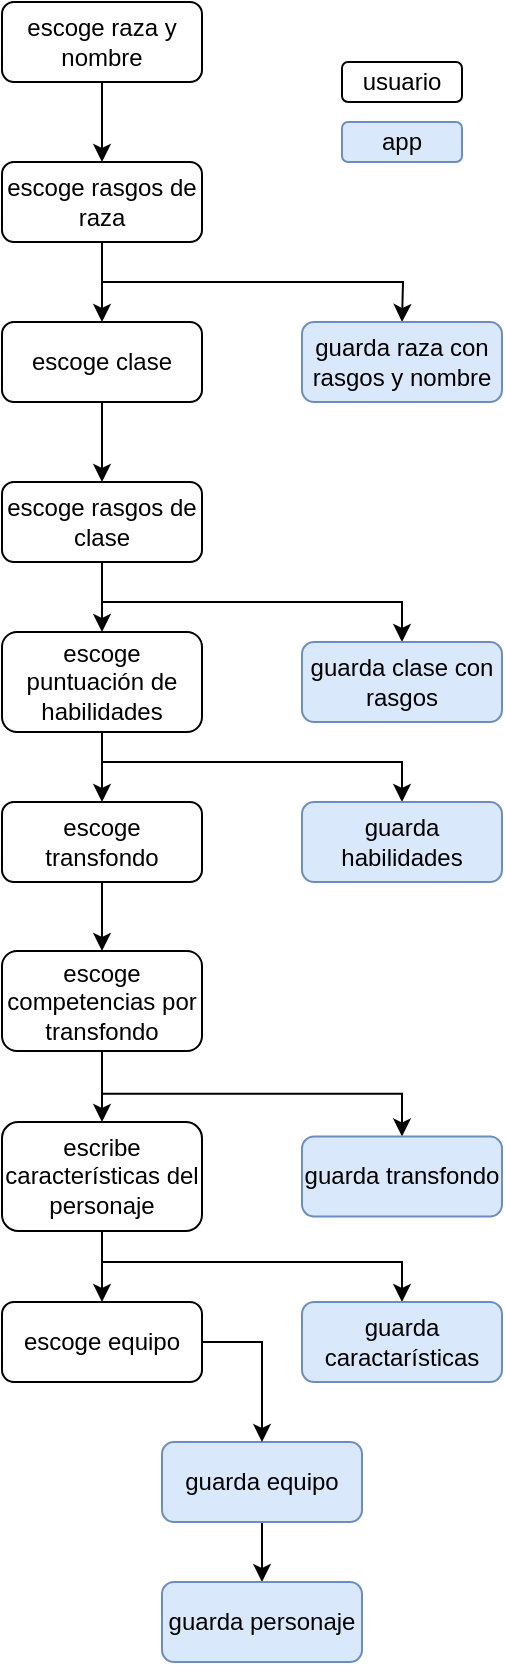 <mxfile version="15.8.6" type="device"><diagram id="lREapA-rX2uDA-Iu-u3x" name="Page-1"><mxGraphModel dx="782" dy="492" grid="1" gridSize="10" guides="1" tooltips="1" connect="1" arrows="1" fold="1" page="1" pageScale="1" pageWidth="827" pageHeight="1169" math="0" shadow="0"><root><mxCell id="0"/><mxCell id="1" parent="0"/><mxCell id="Yku33VrRpShDC4Z0Qan8-8" style="edgeStyle=orthogonalEdgeStyle;rounded=0;orthogonalLoop=1;jettySize=auto;html=1;exitX=0.5;exitY=1;exitDx=0;exitDy=0;" parent="1" source="Yku33VrRpShDC4Z0Qan8-1" target="Yku33VrRpShDC4Z0Qan8-3" edge="1"><mxGeometry relative="1" as="geometry"/></mxCell><mxCell id="Yku33VrRpShDC4Z0Qan8-1" value="escoge raza y nombre" style="rounded=1;whiteSpace=wrap;html=1;" parent="1" vertex="1"><mxGeometry x="300" y="60" width="100" height="40" as="geometry"/></mxCell><mxCell id="Yku33VrRpShDC4Z0Qan8-9" style="edgeStyle=orthogonalEdgeStyle;rounded=0;orthogonalLoop=1;jettySize=auto;html=1;exitX=0.5;exitY=1;exitDx=0;exitDy=0;entryX=0.5;entryY=0;entryDx=0;entryDy=0;" parent="1" source="Yku33VrRpShDC4Z0Qan8-3" target="Yku33VrRpShDC4Z0Qan8-5" edge="1"><mxGeometry relative="1" as="geometry"/></mxCell><mxCell id="Yku33VrRpShDC4Z0Qan8-10" style="edgeStyle=orthogonalEdgeStyle;rounded=0;orthogonalLoop=1;jettySize=auto;html=1;exitX=0.5;exitY=1;exitDx=0;exitDy=0;" parent="1" source="Yku33VrRpShDC4Z0Qan8-3" edge="1"><mxGeometry relative="1" as="geometry"><mxPoint x="500" y="220" as="targetPoint"/></mxGeometry></mxCell><mxCell id="Yku33VrRpShDC4Z0Qan8-3" value="escoge rasgos de raza" style="rounded=1;whiteSpace=wrap;html=1;" parent="1" vertex="1"><mxGeometry x="300" y="140" width="100" height="40" as="geometry"/></mxCell><mxCell id="Yku33VrRpShDC4Z0Qan8-12" value="" style="edgeStyle=orthogonalEdgeStyle;rounded=0;orthogonalLoop=1;jettySize=auto;html=1;" parent="1" source="Yku33VrRpShDC4Z0Qan8-5" target="Yku33VrRpShDC4Z0Qan8-6" edge="1"><mxGeometry relative="1" as="geometry"/></mxCell><mxCell id="Yku33VrRpShDC4Z0Qan8-5" value="escoge clase" style="rounded=1;whiteSpace=wrap;html=1;" parent="1" vertex="1"><mxGeometry x="300" y="220" width="100" height="40" as="geometry"/></mxCell><mxCell id="Yku33VrRpShDC4Z0Qan8-13" value="" style="edgeStyle=orthogonalEdgeStyle;rounded=0;orthogonalLoop=1;jettySize=auto;html=1;" parent="1" source="Yku33VrRpShDC4Z0Qan8-6" target="Yku33VrRpShDC4Z0Qan8-7" edge="1"><mxGeometry relative="1" as="geometry"/></mxCell><mxCell id="Yku33VrRpShDC4Z0Qan8-15" style="edgeStyle=orthogonalEdgeStyle;rounded=0;orthogonalLoop=1;jettySize=auto;html=1;exitX=0.5;exitY=1;exitDx=0;exitDy=0;entryX=0.5;entryY=0;entryDx=0;entryDy=0;" parent="1" source="Yku33VrRpShDC4Z0Qan8-6" target="Yku33VrRpShDC4Z0Qan8-14" edge="1"><mxGeometry relative="1" as="geometry"/></mxCell><mxCell id="Yku33VrRpShDC4Z0Qan8-6" value="escoge rasgos de clase" style="rounded=1;whiteSpace=wrap;html=1;" parent="1" vertex="1"><mxGeometry x="300" y="300" width="100" height="40" as="geometry"/></mxCell><mxCell id="Yku33VrRpShDC4Z0Qan8-17" value="" style="edgeStyle=orthogonalEdgeStyle;rounded=0;orthogonalLoop=1;jettySize=auto;html=1;" parent="1" source="Yku33VrRpShDC4Z0Qan8-7" edge="1"><mxGeometry relative="1" as="geometry"><mxPoint x="350" y="460" as="targetPoint"/></mxGeometry></mxCell><mxCell id="Yku33VrRpShDC4Z0Qan8-23" style="edgeStyle=orthogonalEdgeStyle;rounded=0;orthogonalLoop=1;jettySize=auto;html=1;exitX=0.5;exitY=1;exitDx=0;exitDy=0;entryX=0.5;entryY=0;entryDx=0;entryDy=0;" parent="1" source="Yku33VrRpShDC4Z0Qan8-7" target="Yku33VrRpShDC4Z0Qan8-22" edge="1"><mxGeometry relative="1" as="geometry"><Array as="points"><mxPoint x="350" y="440"/><mxPoint x="500" y="440"/></Array></mxGeometry></mxCell><mxCell id="Yku33VrRpShDC4Z0Qan8-7" value="escoge puntuación de habilidades" style="rounded=1;whiteSpace=wrap;html=1;" parent="1" vertex="1"><mxGeometry x="300" y="375" width="100" height="50" as="geometry"/></mxCell><mxCell id="Yku33VrRpShDC4Z0Qan8-11" value="guarda raza con rasgos y nombre" style="rounded=1;whiteSpace=wrap;html=1;fillColor=#dae8fc;strokeColor=#6c8ebf;" parent="1" vertex="1"><mxGeometry x="450" y="220" width="100" height="40" as="geometry"/></mxCell><mxCell id="Yku33VrRpShDC4Z0Qan8-14" value="guarda clase con rasgos" style="rounded=1;whiteSpace=wrap;html=1;fillColor=#dae8fc;strokeColor=#6c8ebf;" parent="1" vertex="1"><mxGeometry x="450" y="380" width="100" height="40" as="geometry"/></mxCell><mxCell id="Yku33VrRpShDC4Z0Qan8-22" value="guarda habilidades" style="rounded=1;whiteSpace=wrap;html=1;fillColor=#dae8fc;strokeColor=#6c8ebf;" parent="1" vertex="1"><mxGeometry x="450" y="460" width="100" height="40" as="geometry"/></mxCell><mxCell id="Yku33VrRpShDC4Z0Qan8-33" value="" style="edgeStyle=orthogonalEdgeStyle;rounded=0;orthogonalLoop=1;jettySize=auto;html=1;" parent="1" source="Yku33VrRpShDC4Z0Qan8-27" target="Yku33VrRpShDC4Z0Qan8-32" edge="1"><mxGeometry relative="1" as="geometry"/></mxCell><mxCell id="Yku33VrRpShDC4Z0Qan8-27" value="guarda equipo" style="rounded=1;whiteSpace=wrap;html=1;fillColor=#dae8fc;strokeColor=#6c8ebf;" parent="1" vertex="1"><mxGeometry x="380" y="780" width="100" height="40" as="geometry"/></mxCell><mxCell id="Yku33VrRpShDC4Z0Qan8-32" value="guarda personaje" style="rounded=1;whiteSpace=wrap;html=1;fillColor=#dae8fc;strokeColor=#6c8ebf;" parent="1" vertex="1"><mxGeometry x="380" y="850" width="100" height="40" as="geometry"/></mxCell><mxCell id="cDbjL7ZV0ZacfViA-OOk-2" value="app" style="rounded=1;whiteSpace=wrap;html=1;fillColor=#dae8fc;strokeColor=#6c8ebf;" parent="1" vertex="1"><mxGeometry x="470" y="120" width="60" height="20" as="geometry"/></mxCell><mxCell id="cDbjL7ZV0ZacfViA-OOk-3" value="usuario" style="rounded=1;whiteSpace=wrap;html=1;" parent="1" vertex="1"><mxGeometry x="470" y="90" width="60" height="20" as="geometry"/></mxCell><mxCell id="cDbjL7ZV0ZacfViA-OOk-6" style="edgeStyle=orthogonalEdgeStyle;rounded=0;orthogonalLoop=1;jettySize=auto;html=1;exitX=0.5;exitY=1;exitDx=0;exitDy=0;" parent="1" source="cDbjL7ZV0ZacfViA-OOk-4" target="cDbjL7ZV0ZacfViA-OOk-5" edge="1"><mxGeometry relative="1" as="geometry"/></mxCell><mxCell id="cDbjL7ZV0ZacfViA-OOk-4" value="escoge transfondo" style="rounded=1;whiteSpace=wrap;html=1;" parent="1" vertex="1"><mxGeometry x="300" y="460" width="100" height="40" as="geometry"/></mxCell><mxCell id="cDbjL7ZV0ZacfViA-OOk-8" style="edgeStyle=orthogonalEdgeStyle;rounded=0;orthogonalLoop=1;jettySize=auto;html=1;exitX=0.5;exitY=1;exitDx=0;exitDy=0;entryX=0.5;entryY=0;entryDx=0;entryDy=0;" parent="1" source="cDbjL7ZV0ZacfViA-OOk-5" target="cDbjL7ZV0ZacfViA-OOk-7" edge="1"><mxGeometry relative="1" as="geometry"/></mxCell><mxCell id="cDbjL7ZV0ZacfViA-OOk-12" style="edgeStyle=orthogonalEdgeStyle;rounded=0;orthogonalLoop=1;jettySize=auto;html=1;exitX=0.5;exitY=1;exitDx=0;exitDy=0;entryX=0.5;entryY=0;entryDx=0;entryDy=0;" parent="1" source="cDbjL7ZV0ZacfViA-OOk-5" target="cDbjL7ZV0ZacfViA-OOk-10" edge="1"><mxGeometry relative="1" as="geometry"/></mxCell><mxCell id="cDbjL7ZV0ZacfViA-OOk-5" value="escoge competencias por transfondo" style="rounded=1;whiteSpace=wrap;html=1;" parent="1" vertex="1"><mxGeometry x="300" y="534.5" width="100" height="50" as="geometry"/></mxCell><mxCell id="cDbjL7ZV0ZacfViA-OOk-13" style="edgeStyle=orthogonalEdgeStyle;rounded=0;orthogonalLoop=1;jettySize=auto;html=1;exitX=0.5;exitY=1;exitDx=0;exitDy=0;" parent="1" source="cDbjL7ZV0ZacfViA-OOk-7" target="cDbjL7ZV0ZacfViA-OOk-11" edge="1"><mxGeometry relative="1" as="geometry"><Array as="points"><mxPoint x="350" y="690"/><mxPoint x="500" y="690"/></Array></mxGeometry></mxCell><mxCell id="cDbjL7ZV0ZacfViA-OOk-14" style="edgeStyle=orthogonalEdgeStyle;rounded=0;orthogonalLoop=1;jettySize=auto;html=1;exitX=0.5;exitY=1;exitDx=0;exitDy=0;entryX=0.5;entryY=0;entryDx=0;entryDy=0;" parent="1" source="cDbjL7ZV0ZacfViA-OOk-7" target="cDbjL7ZV0ZacfViA-OOk-9" edge="1"><mxGeometry relative="1" as="geometry"/></mxCell><mxCell id="cDbjL7ZV0ZacfViA-OOk-7" value="escribe características del personaje" style="rounded=1;whiteSpace=wrap;html=1;" parent="1" vertex="1"><mxGeometry x="300" y="620" width="100" height="54.5" as="geometry"/></mxCell><mxCell id="cDbjL7ZV0ZacfViA-OOk-15" style="edgeStyle=orthogonalEdgeStyle;rounded=0;orthogonalLoop=1;jettySize=auto;html=1;exitX=1;exitY=0.5;exitDx=0;exitDy=0;entryX=0.5;entryY=0;entryDx=0;entryDy=0;" parent="1" source="cDbjL7ZV0ZacfViA-OOk-9" target="Yku33VrRpShDC4Z0Qan8-27" edge="1"><mxGeometry relative="1" as="geometry"/></mxCell><mxCell id="cDbjL7ZV0ZacfViA-OOk-9" value="escoge equipo" style="rounded=1;whiteSpace=wrap;html=1;" parent="1" vertex="1"><mxGeometry x="300" y="710" width="100" height="40" as="geometry"/></mxCell><mxCell id="cDbjL7ZV0ZacfViA-OOk-10" value="guarda transfondo" style="rounded=1;whiteSpace=wrap;html=1;fillColor=#dae8fc;strokeColor=#6c8ebf;" parent="1" vertex="1"><mxGeometry x="450" y="627.25" width="100" height="40" as="geometry"/></mxCell><mxCell id="cDbjL7ZV0ZacfViA-OOk-11" value="guarda caractarísticas" style="rounded=1;whiteSpace=wrap;html=1;fillColor=#dae8fc;strokeColor=#6c8ebf;" parent="1" vertex="1"><mxGeometry x="450" y="710" width="100" height="40" as="geometry"/></mxCell></root></mxGraphModel></diagram></mxfile>